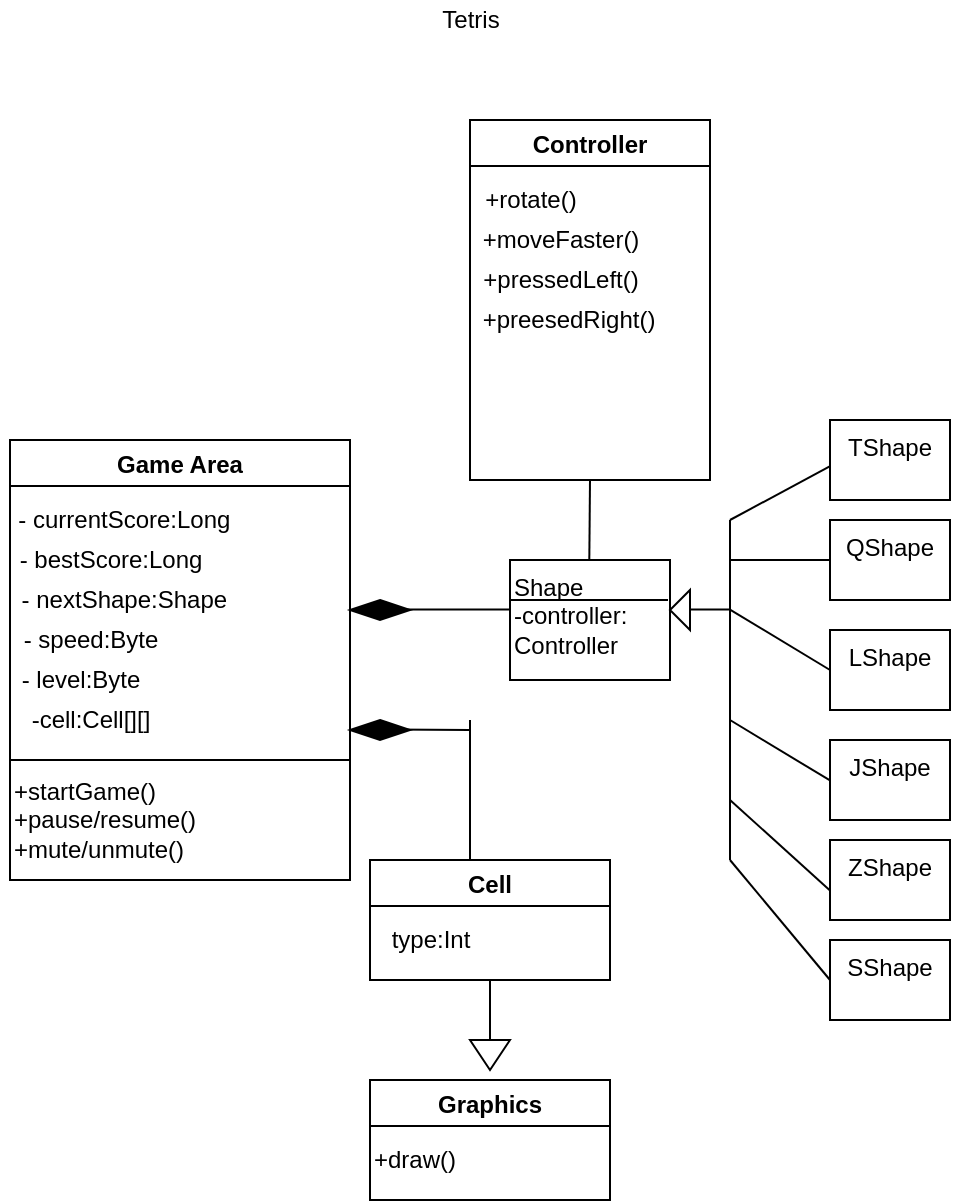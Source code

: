 <mxfile version="14.7.3" type="github">
  <diagram id="C5RBs43oDa-KdzZeNtuy" name="Page-1">
    <mxGraphModel dx="1600" dy="876" grid="1" gridSize="10" guides="1" tooltips="1" connect="1" arrows="1" fold="1" page="1" pageScale="1" pageWidth="827" pageHeight="1169" math="0" shadow="0">
      <root>
        <mxCell id="WIyWlLk6GJQsqaUBKTNV-0" />
        <mxCell id="WIyWlLk6GJQsqaUBKTNV-1" parent="WIyWlLk6GJQsqaUBKTNV-0" />
        <mxCell id="gCmtrB_vL_Pq--cvEU9W-0" value="Game Area" style="swimlane;" vertex="1" parent="WIyWlLk6GJQsqaUBKTNV-1">
          <mxGeometry x="135" y="270" width="170" height="160" as="geometry">
            <mxRectangle x="70" y="90" width="100" height="23" as="alternateBounds" />
          </mxGeometry>
        </mxCell>
        <mxCell id="gCmtrB_vL_Pq--cvEU9W-2" value="&amp;nbsp;- nextShape:Shape" style="text;html=1;align=center;verticalAlign=middle;resizable=0;points=[];autosize=1;strokeColor=none;" vertex="1" parent="gCmtrB_vL_Pq--cvEU9W-0">
          <mxGeometry x="-5" y="70" width="120" height="20" as="geometry" />
        </mxCell>
        <mxCell id="gCmtrB_vL_Pq--cvEU9W-3" value="- bestScore:Long" style="text;html=1;align=center;verticalAlign=middle;resizable=0;points=[];autosize=1;strokeColor=none;" vertex="1" parent="gCmtrB_vL_Pq--cvEU9W-0">
          <mxGeometry x="-5" y="50" width="110" height="20" as="geometry" />
        </mxCell>
        <mxCell id="gCmtrB_vL_Pq--cvEU9W-4" value="- speed:Byte" style="text;html=1;align=center;verticalAlign=middle;resizable=0;points=[];autosize=1;strokeColor=none;" vertex="1" parent="gCmtrB_vL_Pq--cvEU9W-0">
          <mxGeometry y="90" width="80" height="20" as="geometry" />
        </mxCell>
        <mxCell id="gCmtrB_vL_Pq--cvEU9W-5" value="- level:Byte" style="text;html=1;align=center;verticalAlign=middle;resizable=0;points=[];autosize=1;strokeColor=none;" vertex="1" parent="gCmtrB_vL_Pq--cvEU9W-0">
          <mxGeometry y="110" width="70" height="20" as="geometry" />
        </mxCell>
        <mxCell id="gCmtrB_vL_Pq--cvEU9W-44" value="-cell:Cell[][]" style="text;html=1;align=center;verticalAlign=middle;resizable=0;points=[];autosize=1;strokeColor=none;" vertex="1" parent="gCmtrB_vL_Pq--cvEU9W-0">
          <mxGeometry x="5" y="130" width="70" height="20" as="geometry" />
        </mxCell>
        <mxCell id="gCmtrB_vL_Pq--cvEU9W-1" value="&amp;nbsp;- currentScore:Long" style="text;html=1;align=center;verticalAlign=middle;resizable=0;points=[];autosize=1;strokeColor=none;" vertex="1" parent="WIyWlLk6GJQsqaUBKTNV-1">
          <mxGeometry x="130" y="300" width="120" height="20" as="geometry" />
        </mxCell>
        <mxCell id="gCmtrB_vL_Pq--cvEU9W-7" value="+startGame()&lt;br&gt;+pause/resume()&lt;br&gt;+mute/unmute()" style="rounded=0;whiteSpace=wrap;html=1;align=left;" vertex="1" parent="WIyWlLk6GJQsqaUBKTNV-1">
          <mxGeometry x="135" y="430" width="170" height="60" as="geometry" />
        </mxCell>
        <mxCell id="gCmtrB_vL_Pq--cvEU9W-9" value="" style="rhombus;whiteSpace=wrap;html=1;fillColor=#000000;" vertex="1" parent="WIyWlLk6GJQsqaUBKTNV-1">
          <mxGeometry x="305" y="350" width="30" height="10" as="geometry" />
        </mxCell>
        <mxCell id="gCmtrB_vL_Pq--cvEU9W-11" value="" style="endArrow=none;html=1;" edge="1" parent="WIyWlLk6GJQsqaUBKTNV-1">
          <mxGeometry width="50" height="50" relative="1" as="geometry">
            <mxPoint x="315" y="354.76" as="sourcePoint" />
            <mxPoint x="385" y="354.76" as="targetPoint" />
          </mxGeometry>
        </mxCell>
        <mxCell id="gCmtrB_vL_Pq--cvEU9W-14" value="Shape&lt;br&gt;-controller:&lt;br&gt;Controller" style="rounded=0;whiteSpace=wrap;html=1;fillColor=#FFFFFF;verticalAlign=top;align=left;" vertex="1" parent="WIyWlLk6GJQsqaUBKTNV-1">
          <mxGeometry x="385" y="330" width="80" height="60" as="geometry" />
        </mxCell>
        <mxCell id="gCmtrB_vL_Pq--cvEU9W-15" value="" style="endArrow=none;html=1;" edge="1" parent="WIyWlLk6GJQsqaUBKTNV-1">
          <mxGeometry width="50" height="50" relative="1" as="geometry">
            <mxPoint x="385" y="350" as="sourcePoint" />
            <mxPoint x="464" y="350" as="targetPoint" />
          </mxGeometry>
        </mxCell>
        <mxCell id="gCmtrB_vL_Pq--cvEU9W-16" value="" style="triangle;whiteSpace=wrap;html=1;fillColor=#FFFFFF;verticalAlign=top;direction=west;" vertex="1" parent="WIyWlLk6GJQsqaUBKTNV-1">
          <mxGeometry x="465" y="345" width="10" height="20" as="geometry" />
        </mxCell>
        <mxCell id="gCmtrB_vL_Pq--cvEU9W-17" value="" style="endArrow=none;html=1;" edge="1" parent="WIyWlLk6GJQsqaUBKTNV-1">
          <mxGeometry width="50" height="50" relative="1" as="geometry">
            <mxPoint x="475" y="354.76" as="sourcePoint" />
            <mxPoint x="495" y="354.76" as="targetPoint" />
          </mxGeometry>
        </mxCell>
        <mxCell id="gCmtrB_vL_Pq--cvEU9W-18" value="" style="endArrow=none;html=1;" edge="1" parent="WIyWlLk6GJQsqaUBKTNV-1">
          <mxGeometry width="50" height="50" relative="1" as="geometry">
            <mxPoint x="495" y="480" as="sourcePoint" />
            <mxPoint x="495" y="310" as="targetPoint" />
          </mxGeometry>
        </mxCell>
        <mxCell id="gCmtrB_vL_Pq--cvEU9W-19" value="" style="endArrow=none;html=1;entryX=0.013;entryY=0.567;entryDx=0;entryDy=0;entryPerimeter=0;" edge="1" parent="WIyWlLk6GJQsqaUBKTNV-1" target="gCmtrB_vL_Pq--cvEU9W-20">
          <mxGeometry width="50" height="50" relative="1" as="geometry">
            <mxPoint x="495" y="310" as="sourcePoint" />
            <mxPoint x="535" y="270" as="targetPoint" />
          </mxGeometry>
        </mxCell>
        <mxCell id="gCmtrB_vL_Pq--cvEU9W-20" value="TShape" style="rounded=0;whiteSpace=wrap;html=1;fillColor=#FFFFFF;verticalAlign=top;" vertex="1" parent="WIyWlLk6GJQsqaUBKTNV-1">
          <mxGeometry x="545" y="260" width="60" height="40" as="geometry" />
        </mxCell>
        <mxCell id="gCmtrB_vL_Pq--cvEU9W-21" value="QShape" style="rounded=0;whiteSpace=wrap;html=1;fillColor=#FFFFFF;verticalAlign=top;" vertex="1" parent="WIyWlLk6GJQsqaUBKTNV-1">
          <mxGeometry x="545" y="310" width="60" height="40" as="geometry" />
        </mxCell>
        <mxCell id="gCmtrB_vL_Pq--cvEU9W-22" value="LShape" style="rounded=0;whiteSpace=wrap;html=1;fillColor=#FFFFFF;verticalAlign=top;" vertex="1" parent="WIyWlLk6GJQsqaUBKTNV-1">
          <mxGeometry x="545" y="365" width="60" height="40" as="geometry" />
        </mxCell>
        <mxCell id="gCmtrB_vL_Pq--cvEU9W-23" value="JShape" style="rounded=0;whiteSpace=wrap;html=1;fillColor=#FFFFFF;verticalAlign=top;" vertex="1" parent="WIyWlLk6GJQsqaUBKTNV-1">
          <mxGeometry x="545" y="420" width="60" height="40" as="geometry" />
        </mxCell>
        <mxCell id="gCmtrB_vL_Pq--cvEU9W-24" value="ZShape" style="rounded=0;whiteSpace=wrap;html=1;fillColor=#FFFFFF;verticalAlign=top;" vertex="1" parent="WIyWlLk6GJQsqaUBKTNV-1">
          <mxGeometry x="545" y="470" width="60" height="40" as="geometry" />
        </mxCell>
        <mxCell id="gCmtrB_vL_Pq--cvEU9W-25" value="SShape" style="rounded=0;whiteSpace=wrap;html=1;fillColor=#FFFFFF;verticalAlign=top;" vertex="1" parent="WIyWlLk6GJQsqaUBKTNV-1">
          <mxGeometry x="545" y="520" width="60" height="40" as="geometry" />
        </mxCell>
        <mxCell id="gCmtrB_vL_Pq--cvEU9W-26" value="" style="endArrow=none;html=1;" edge="1" parent="WIyWlLk6GJQsqaUBKTNV-1">
          <mxGeometry width="50" height="50" relative="1" as="geometry">
            <mxPoint x="495" y="330" as="sourcePoint" />
            <mxPoint x="545" y="330" as="targetPoint" />
          </mxGeometry>
        </mxCell>
        <mxCell id="gCmtrB_vL_Pq--cvEU9W-27" value="" style="endArrow=none;html=1;entryX=0;entryY=0.5;entryDx=0;entryDy=0;" edge="1" parent="WIyWlLk6GJQsqaUBKTNV-1" target="gCmtrB_vL_Pq--cvEU9W-22">
          <mxGeometry width="50" height="50" relative="1" as="geometry">
            <mxPoint x="495" y="354.76" as="sourcePoint" />
            <mxPoint x="545" y="354.76" as="targetPoint" />
          </mxGeometry>
        </mxCell>
        <mxCell id="gCmtrB_vL_Pq--cvEU9W-28" value="" style="endArrow=none;html=1;entryX=0;entryY=0.5;entryDx=0;entryDy=0;" edge="1" parent="WIyWlLk6GJQsqaUBKTNV-1">
          <mxGeometry width="50" height="50" relative="1" as="geometry">
            <mxPoint x="495" y="410" as="sourcePoint" />
            <mxPoint x="545" y="440.24" as="targetPoint" />
          </mxGeometry>
        </mxCell>
        <mxCell id="gCmtrB_vL_Pq--cvEU9W-29" value="" style="endArrow=none;html=1;entryX=0;entryY=0.5;entryDx=0;entryDy=0;" edge="1" parent="WIyWlLk6GJQsqaUBKTNV-1">
          <mxGeometry width="50" height="50" relative="1" as="geometry">
            <mxPoint x="495" y="450" as="sourcePoint" />
            <mxPoint x="545" y="495.24" as="targetPoint" />
          </mxGeometry>
        </mxCell>
        <mxCell id="gCmtrB_vL_Pq--cvEU9W-31" value="" style="endArrow=none;html=1;" edge="1" parent="WIyWlLk6GJQsqaUBKTNV-1">
          <mxGeometry width="50" height="50" relative="1" as="geometry">
            <mxPoint x="495" y="480" as="sourcePoint" />
            <mxPoint x="545" y="540" as="targetPoint" />
          </mxGeometry>
        </mxCell>
        <mxCell id="gCmtrB_vL_Pq--cvEU9W-32" value="" style="rhombus;whiteSpace=wrap;html=1;fillColor=#000000;" vertex="1" parent="WIyWlLk6GJQsqaUBKTNV-1">
          <mxGeometry x="305" y="410" width="30" height="10" as="geometry" />
        </mxCell>
        <mxCell id="gCmtrB_vL_Pq--cvEU9W-33" value="" style="endArrow=none;html=1;" edge="1" parent="WIyWlLk6GJQsqaUBKTNV-1">
          <mxGeometry width="50" height="50" relative="1" as="geometry">
            <mxPoint x="325" y="414.71" as="sourcePoint" />
            <mxPoint x="365" y="415" as="targetPoint" />
          </mxGeometry>
        </mxCell>
        <mxCell id="gCmtrB_vL_Pq--cvEU9W-34" value="" style="endArrow=none;html=1;" edge="1" parent="WIyWlLk6GJQsqaUBKTNV-1">
          <mxGeometry width="50" height="50" relative="1" as="geometry">
            <mxPoint x="365" y="480" as="sourcePoint" />
            <mxPoint x="365" y="410" as="targetPoint" />
          </mxGeometry>
        </mxCell>
        <mxCell id="gCmtrB_vL_Pq--cvEU9W-35" value="Cell" style="swimlane;" vertex="1" parent="WIyWlLk6GJQsqaUBKTNV-1">
          <mxGeometry x="315" y="480" width="120" height="60" as="geometry">
            <mxRectangle x="70" y="90" width="100" height="23" as="alternateBounds" />
          </mxGeometry>
        </mxCell>
        <mxCell id="gCmtrB_vL_Pq--cvEU9W-50" value="" style="endArrow=none;html=1;entryX=0.5;entryY=1;entryDx=0;entryDy=0;" edge="1" parent="gCmtrB_vL_Pq--cvEU9W-35" target="gCmtrB_vL_Pq--cvEU9W-35">
          <mxGeometry width="50" height="50" relative="1" as="geometry">
            <mxPoint x="60" y="90" as="sourcePoint" />
            <mxPoint x="110" y="40" as="targetPoint" />
          </mxGeometry>
        </mxCell>
        <mxCell id="gCmtrB_vL_Pq--cvEU9W-40" value="type:Int" style="text;html=1;align=center;verticalAlign=middle;resizable=0;points=[];autosize=1;strokeColor=none;" vertex="1" parent="WIyWlLk6GJQsqaUBKTNV-1">
          <mxGeometry x="320" y="510" width="50" height="20" as="geometry" />
        </mxCell>
        <mxCell id="gCmtrB_vL_Pq--cvEU9W-48" value="Graphics" style="swimlane;" vertex="1" parent="WIyWlLk6GJQsqaUBKTNV-1">
          <mxGeometry x="315" y="590" width="120" height="60" as="geometry">
            <mxRectangle x="70" y="90" width="100" height="23" as="alternateBounds" />
          </mxGeometry>
        </mxCell>
        <mxCell id="gCmtrB_vL_Pq--cvEU9W-51" value="+draw()" style="text;html=1;align=left;verticalAlign=middle;resizable=0;points=[];autosize=1;strokeColor=none;" vertex="1" parent="gCmtrB_vL_Pq--cvEU9W-48">
          <mxGeometry y="30" width="60" height="20" as="geometry" />
        </mxCell>
        <mxCell id="gCmtrB_vL_Pq--cvEU9W-49" value="" style="triangle;whiteSpace=wrap;html=1;fillColor=#FFFFFF;verticalAlign=top;direction=south;" vertex="1" parent="WIyWlLk6GJQsqaUBKTNV-1">
          <mxGeometry x="365" y="570" width="20" height="15" as="geometry" />
        </mxCell>
        <mxCell id="gCmtrB_vL_Pq--cvEU9W-52" value="Tetris" style="text;html=1;align=center;verticalAlign=middle;resizable=0;points=[];autosize=1;strokeColor=none;" vertex="1" parent="WIyWlLk6GJQsqaUBKTNV-1">
          <mxGeometry x="345" y="50" width="40" height="20" as="geometry" />
        </mxCell>
        <mxCell id="gCmtrB_vL_Pq--cvEU9W-53" value="" style="endArrow=none;html=1;entryX=0.5;entryY=1;entryDx=0;entryDy=0;" edge="1" parent="WIyWlLk6GJQsqaUBKTNV-1" target="gCmtrB_vL_Pq--cvEU9W-54">
          <mxGeometry width="50" height="50" relative="1" as="geometry">
            <mxPoint x="424.66" y="330" as="sourcePoint" />
            <mxPoint x="425" y="300" as="targetPoint" />
          </mxGeometry>
        </mxCell>
        <mxCell id="gCmtrB_vL_Pq--cvEU9W-54" value="Controller" style="swimlane;startSize=23;" vertex="1" parent="WIyWlLk6GJQsqaUBKTNV-1">
          <mxGeometry x="365" y="110" width="120" height="180" as="geometry">
            <mxRectangle x="70" y="90" width="100" height="23" as="alternateBounds" />
          </mxGeometry>
        </mxCell>
        <mxCell id="gCmtrB_vL_Pq--cvEU9W-56" value="+rotate()" style="text;html=1;align=center;verticalAlign=middle;resizable=0;points=[];autosize=1;strokeColor=none;" vertex="1" parent="gCmtrB_vL_Pq--cvEU9W-54">
          <mxGeometry y="30" width="60" height="20" as="geometry" />
        </mxCell>
        <mxCell id="gCmtrB_vL_Pq--cvEU9W-57" value="+moveFaster()" style="text;html=1;align=center;verticalAlign=middle;resizable=0;points=[];autosize=1;strokeColor=none;" vertex="1" parent="gCmtrB_vL_Pq--cvEU9W-54">
          <mxGeometry y="50" width="90" height="20" as="geometry" />
        </mxCell>
        <mxCell id="gCmtrB_vL_Pq--cvEU9W-58" value="+pressedLeft()" style="text;html=1;align=center;verticalAlign=middle;resizable=0;points=[];autosize=1;strokeColor=none;" vertex="1" parent="gCmtrB_vL_Pq--cvEU9W-54">
          <mxGeometry y="70" width="90" height="20" as="geometry" />
        </mxCell>
        <mxCell id="gCmtrB_vL_Pq--cvEU9W-59" value="+preesedRight()" style="text;html=1;align=center;verticalAlign=middle;resizable=0;points=[];autosize=1;strokeColor=none;" vertex="1" parent="gCmtrB_vL_Pq--cvEU9W-54">
          <mxGeometry x="-1" y="90" width="100" height="20" as="geometry" />
        </mxCell>
      </root>
    </mxGraphModel>
  </diagram>
</mxfile>
